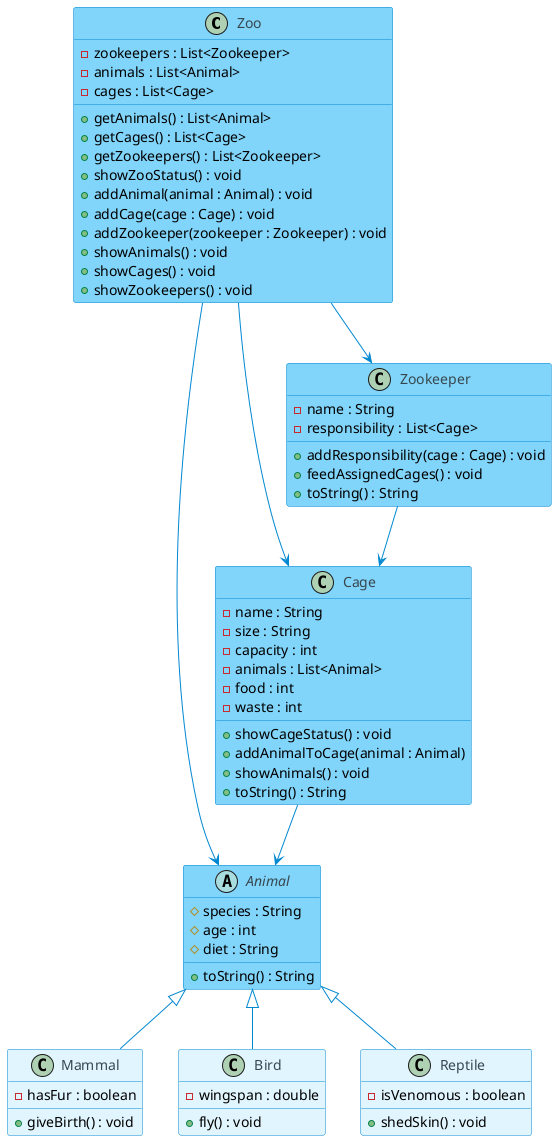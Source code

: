 @startuml

skinparam classBorderColor #0288D1
skinparam classFontColor #37474F
skinparam ArrowColor #0288D1


class Zoo #81D4FA  {
    -zookeepers : List<Zookeeper>
    -animals : List<Animal>
    -cages : List<Cage>
    +getAnimals() : List<Animal>
    +getCages() : List<Cage>
    +getZookeepers() : List<Zookeeper>
    +showZooStatus() : void
    +addAnimal(animal : Animal) : void
    +addCage(cage : Cage) : void
    +addZookeeper(zookeeper : Zookeeper) : void
    +showAnimals() : void
    +showCages() : void
    +showZookeepers() : void
}

abstract class Animal #81D4FA  {
    #species : String
    #age : int
    #diet : String
    +toString() : String
}

class Mammal #E1F5FE  {
    - hasFur : boolean
    + giveBirth() : void
}

class Bird #E1F5FE   {
    - wingspan : double
    + fly() : void
}

class Reptile #E1F5FE   {
    - isVenomous : boolean
    + shedSkin() : void
}


class Cage #81D4FA {
    -name : String
    -size : String
    -capacity : int
    -animals : List<Animal>
    -food : int
    -waste : int
    +showCageStatus() : void
    +addAnimalToCage(animal : Animal)
    +showAnimals() : void
    +toString() : String
}

class Zookeeper #81D4FA {
    -name : String
    -responsibility : List<Cage>
    +addResponsibility(cage : Cage) : void
    +feedAssignedCages() : void
    +toString() : String
}

Animal <|-- Mammal
Animal <|-- Bird
Animal <|-- Reptile

Zoo --> Zookeeper
Zoo --> Animal
Zoo --> Cage
Cage --> Animal
Zookeeper --> Cage

@enduml